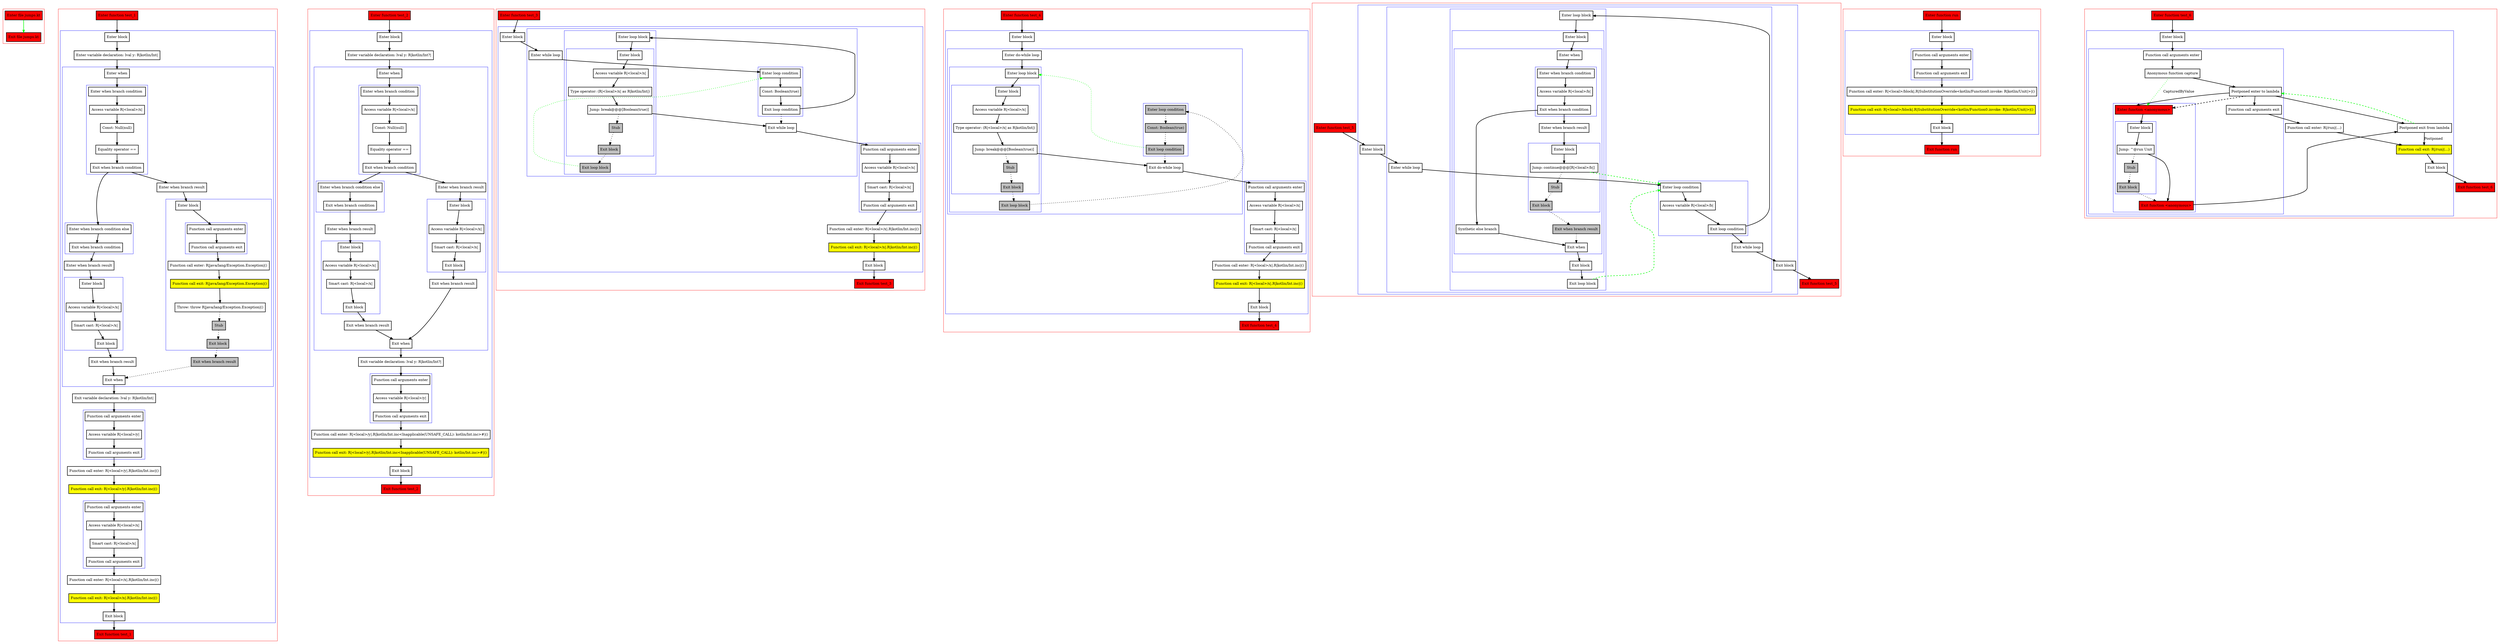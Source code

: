digraph jumps_kt {
    graph [nodesep=3]
    node [shape=box penwidth=2]
    edge [penwidth=2]

    subgraph cluster_0 {
        color=red
        0 [label="Enter file jumps.kt" style="filled" fillcolor=red];
        1 [label="Exit file jumps.kt" style="filled" fillcolor=red];
    }
    0 -> {1} [color=green];

    subgraph cluster_1 {
        color=red
        2 [label="Enter function test_1" style="filled" fillcolor=red];
        subgraph cluster_2 {
            color=blue
            3 [label="Enter block"];
            4 [label="Enter variable declaration: lval y: R|kotlin/Int|"];
            subgraph cluster_3 {
                color=blue
                5 [label="Enter when"];
                subgraph cluster_4 {
                    color=blue
                    6 [label="Enter when branch condition "];
                    7 [label="Access variable R|<local>/x|"];
                    8 [label="Const: Null(null)"];
                    9 [label="Equality operator =="];
                    10 [label="Exit when branch condition"];
                }
                subgraph cluster_5 {
                    color=blue
                    11 [label="Enter when branch condition else"];
                    12 [label="Exit when branch condition"];
                }
                13 [label="Enter when branch result"];
                subgraph cluster_6 {
                    color=blue
                    14 [label="Enter block"];
                    15 [label="Access variable R|<local>/x|"];
                    16 [label="Smart cast: R|<local>/x|"];
                    17 [label="Exit block"];
                }
                18 [label="Exit when branch result"];
                19 [label="Enter when branch result"];
                subgraph cluster_7 {
                    color=blue
                    20 [label="Enter block"];
                    subgraph cluster_8 {
                        color=blue
                        21 [label="Function call arguments enter"];
                        22 [label="Function call arguments exit"];
                    }
                    23 [label="Function call enter: R|java/lang/Exception.Exception|()"];
                    24 [label="Function call exit: R|java/lang/Exception.Exception|()" style="filled" fillcolor=yellow];
                    25 [label="Throw: throw R|java/lang/Exception.Exception|()"];
                    26 [label="Stub" style="filled" fillcolor=gray];
                    27 [label="Exit block" style="filled" fillcolor=gray];
                }
                28 [label="Exit when branch result" style="filled" fillcolor=gray];
                29 [label="Exit when"];
            }
            30 [label="Exit variable declaration: lval y: R|kotlin/Int|"];
            subgraph cluster_9 {
                color=blue
                31 [label="Function call arguments enter"];
                32 [label="Access variable R|<local>/y|"];
                33 [label="Function call arguments exit"];
            }
            34 [label="Function call enter: R|<local>/y|.R|kotlin/Int.inc|()"];
            35 [label="Function call exit: R|<local>/y|.R|kotlin/Int.inc|()" style="filled" fillcolor=yellow];
            subgraph cluster_10 {
                color=blue
                36 [label="Function call arguments enter"];
                37 [label="Access variable R|<local>/x|"];
                38 [label="Smart cast: R|<local>/x|"];
                39 [label="Function call arguments exit"];
            }
            40 [label="Function call enter: R|<local>/x|.R|kotlin/Int.inc|()"];
            41 [label="Function call exit: R|<local>/x|.R|kotlin/Int.inc|()" style="filled" fillcolor=yellow];
            42 [label="Exit block"];
        }
        43 [label="Exit function test_1" style="filled" fillcolor=red];
    }
    2 -> {3};
    3 -> {4};
    4 -> {5};
    5 -> {6};
    6 -> {7};
    7 -> {8};
    8 -> {9};
    9 -> {10};
    10 -> {11 19};
    11 -> {12};
    12 -> {13};
    13 -> {14};
    14 -> {15};
    15 -> {16};
    16 -> {17};
    17 -> {18};
    18 -> {29};
    19 -> {20};
    20 -> {21};
    21 -> {22};
    22 -> {23};
    23 -> {24};
    24 -> {25};
    25 -> {26} [style=dotted];
    26 -> {27} [style=dotted];
    27 -> {28} [style=dotted];
    28 -> {29} [style=dotted];
    29 -> {30};
    30 -> {31};
    31 -> {32};
    32 -> {33};
    33 -> {34};
    34 -> {35};
    35 -> {36};
    36 -> {37};
    37 -> {38};
    38 -> {39};
    39 -> {40};
    40 -> {41};
    41 -> {42};
    42 -> {43};

    subgraph cluster_11 {
        color=red
        44 [label="Enter function test_2" style="filled" fillcolor=red];
        subgraph cluster_12 {
            color=blue
            45 [label="Enter block"];
            46 [label="Enter variable declaration: lval y: R|kotlin/Int?|"];
            subgraph cluster_13 {
                color=blue
                47 [label="Enter when"];
                subgraph cluster_14 {
                    color=blue
                    48 [label="Enter when branch condition "];
                    49 [label="Access variable R|<local>/x|"];
                    50 [label="Const: Null(null)"];
                    51 [label="Equality operator =="];
                    52 [label="Exit when branch condition"];
                }
                subgraph cluster_15 {
                    color=blue
                    53 [label="Enter when branch condition else"];
                    54 [label="Exit when branch condition"];
                }
                55 [label="Enter when branch result"];
                subgraph cluster_16 {
                    color=blue
                    56 [label="Enter block"];
                    57 [label="Access variable R|<local>/x|"];
                    58 [label="Smart cast: R|<local>/x|"];
                    59 [label="Exit block"];
                }
                60 [label="Exit when branch result"];
                61 [label="Enter when branch result"];
                subgraph cluster_17 {
                    color=blue
                    62 [label="Enter block"];
                    63 [label="Access variable R|<local>/x|"];
                    64 [label="Smart cast: R|<local>/x|"];
                    65 [label="Exit block"];
                }
                66 [label="Exit when branch result"];
                67 [label="Exit when"];
            }
            68 [label="Exit variable declaration: lval y: R|kotlin/Int?|"];
            subgraph cluster_18 {
                color=blue
                69 [label="Function call arguments enter"];
                70 [label="Access variable R|<local>/y|"];
                71 [label="Function call arguments exit"];
            }
            72 [label="Function call enter: R|<local>/y|.R|kotlin/Int.inc<Inapplicable(UNSAFE_CALL): kotlin/Int.inc>#|()"];
            73 [label="Function call exit: R|<local>/y|.R|kotlin/Int.inc<Inapplicable(UNSAFE_CALL): kotlin/Int.inc>#|()" style="filled" fillcolor=yellow];
            74 [label="Exit block"];
        }
        75 [label="Exit function test_2" style="filled" fillcolor=red];
    }
    44 -> {45};
    45 -> {46};
    46 -> {47};
    47 -> {48};
    48 -> {49};
    49 -> {50};
    50 -> {51};
    51 -> {52};
    52 -> {53 61};
    53 -> {54};
    54 -> {55};
    55 -> {56};
    56 -> {57};
    57 -> {58};
    58 -> {59};
    59 -> {60};
    60 -> {67};
    61 -> {62};
    62 -> {63};
    63 -> {64};
    64 -> {65};
    65 -> {66};
    66 -> {67};
    67 -> {68};
    68 -> {69};
    69 -> {70};
    70 -> {71};
    71 -> {72};
    72 -> {73};
    73 -> {74};
    74 -> {75};

    subgraph cluster_19 {
        color=red
        76 [label="Enter function test_3" style="filled" fillcolor=red];
        subgraph cluster_20 {
            color=blue
            77 [label="Enter block"];
            subgraph cluster_21 {
                color=blue
                78 [label="Enter while loop"];
                subgraph cluster_22 {
                    color=blue
                    79 [label="Enter loop condition"];
                    80 [label="Const: Boolean(true)"];
                    81 [label="Exit loop condition"];
                }
                subgraph cluster_23 {
                    color=blue
                    82 [label="Enter loop block"];
                    subgraph cluster_24 {
                        color=blue
                        83 [label="Enter block"];
                        84 [label="Access variable R|<local>/x|"];
                        85 [label="Type operator: (R|<local>/x| as R|kotlin/Int|)"];
                        86 [label="Jump: break@@@[Boolean(true)] "];
                        87 [label="Stub" style="filled" fillcolor=gray];
                        88 [label="Exit block" style="filled" fillcolor=gray];
                    }
                    89 [label="Exit loop block" style="filled" fillcolor=gray];
                }
                90 [label="Exit while loop"];
            }
            subgraph cluster_25 {
                color=blue
                91 [label="Function call arguments enter"];
                92 [label="Access variable R|<local>/x|"];
                93 [label="Smart cast: R|<local>/x|"];
                94 [label="Function call arguments exit"];
            }
            95 [label="Function call enter: R|<local>/x|.R|kotlin/Int.inc|()"];
            96 [label="Function call exit: R|<local>/x|.R|kotlin/Int.inc|()" style="filled" fillcolor=yellow];
            97 [label="Exit block"];
        }
        98 [label="Exit function test_3" style="filled" fillcolor=red];
    }
    76 -> {77};
    77 -> {78};
    78 -> {79};
    79 -> {80};
    80 -> {81};
    81 -> {82};
    81 -> {90} [style=dotted];
    82 -> {83};
    83 -> {84};
    84 -> {85};
    85 -> {86};
    86 -> {90};
    86 -> {87} [style=dotted];
    87 -> {88} [style=dotted];
    88 -> {89} [style=dotted];
    89 -> {79} [color=green style=dotted];
    90 -> {91};
    91 -> {92};
    92 -> {93};
    93 -> {94};
    94 -> {95};
    95 -> {96};
    96 -> {97};
    97 -> {98};

    subgraph cluster_26 {
        color=red
        99 [label="Enter function test_4" style="filled" fillcolor=red];
        subgraph cluster_27 {
            color=blue
            100 [label="Enter block"];
            subgraph cluster_28 {
                color=blue
                101 [label="Enter do-while loop"];
                subgraph cluster_29 {
                    color=blue
                    102 [label="Enter loop block"];
                    subgraph cluster_30 {
                        color=blue
                        103 [label="Enter block"];
                        104 [label="Access variable R|<local>/x|"];
                        105 [label="Type operator: (R|<local>/x| as R|kotlin/Int|)"];
                        106 [label="Jump: break@@@[Boolean(true)] "];
                        107 [label="Stub" style="filled" fillcolor=gray];
                        108 [label="Exit block" style="filled" fillcolor=gray];
                    }
                    109 [label="Exit loop block" style="filled" fillcolor=gray];
                }
                subgraph cluster_31 {
                    color=blue
                    110 [label="Enter loop condition" style="filled" fillcolor=gray];
                    111 [label="Const: Boolean(true)" style="filled" fillcolor=gray];
                    112 [label="Exit loop condition" style="filled" fillcolor=gray];
                }
                113 [label="Exit do-while loop"];
            }
            subgraph cluster_32 {
                color=blue
                114 [label="Function call arguments enter"];
                115 [label="Access variable R|<local>/x|"];
                116 [label="Smart cast: R|<local>/x|"];
                117 [label="Function call arguments exit"];
            }
            118 [label="Function call enter: R|<local>/x|.R|kotlin/Int.inc|()"];
            119 [label="Function call exit: R|<local>/x|.R|kotlin/Int.inc|()" style="filled" fillcolor=yellow];
            120 [label="Exit block"];
        }
        121 [label="Exit function test_4" style="filled" fillcolor=red];
    }
    99 -> {100};
    100 -> {101};
    101 -> {102};
    102 -> {103};
    103 -> {104};
    104 -> {105};
    105 -> {106};
    106 -> {113};
    106 -> {107} [style=dotted];
    107 -> {108} [style=dotted];
    108 -> {109} [style=dotted];
    109 -> {110} [style=dotted];
    110 -> {111} [style=dotted];
    111 -> {112} [style=dotted];
    112 -> {102} [color=green style=dotted];
    112 -> {113} [style=dotted];
    113 -> {114};
    114 -> {115};
    115 -> {116};
    116 -> {117};
    117 -> {118};
    118 -> {119};
    119 -> {120};
    120 -> {121};

    subgraph cluster_33 {
        color=red
        122 [label="Enter function test_5" style="filled" fillcolor=red];
        subgraph cluster_34 {
            color=blue
            123 [label="Enter block"];
            subgraph cluster_35 {
                color=blue
                124 [label="Enter while loop"];
                subgraph cluster_36 {
                    color=blue
                    125 [label="Enter loop condition"];
                    126 [label="Access variable R|<local>/b|"];
                    127 [label="Exit loop condition"];
                }
                subgraph cluster_37 {
                    color=blue
                    128 [label="Enter loop block"];
                    subgraph cluster_38 {
                        color=blue
                        129 [label="Enter block"];
                        subgraph cluster_39 {
                            color=blue
                            130 [label="Enter when"];
                            subgraph cluster_40 {
                                color=blue
                                131 [label="Enter when branch condition "];
                                132 [label="Access variable R|<local>/b|"];
                                133 [label="Exit when branch condition"];
                            }
                            134 [label="Synthetic else branch"];
                            135 [label="Enter when branch result"];
                            subgraph cluster_41 {
                                color=blue
                                136 [label="Enter block"];
                                137 [label="Jump: continue@@@[R|<local>/b|] "];
                                138 [label="Stub" style="filled" fillcolor=gray];
                                139 [label="Exit block" style="filled" fillcolor=gray];
                            }
                            140 [label="Exit when branch result" style="filled" fillcolor=gray];
                            141 [label="Exit when"];
                        }
                        142 [label="Exit block"];
                    }
                    143 [label="Exit loop block"];
                }
                144 [label="Exit while loop"];
            }
            145 [label="Exit block"];
        }
        146 [label="Exit function test_5" style="filled" fillcolor=red];
    }
    122 -> {123};
    123 -> {124};
    124 -> {125};
    125 -> {126};
    126 -> {127};
    127 -> {128 144};
    128 -> {129};
    129 -> {130};
    130 -> {131};
    131 -> {132};
    132 -> {133};
    133 -> {134 135};
    134 -> {141};
    135 -> {136};
    136 -> {137};
    137 -> {125} [color=green style=dashed];
    137 -> {138} [style=dotted];
    138 -> {139} [style=dotted];
    139 -> {140} [style=dotted];
    140 -> {141} [style=dotted];
    141 -> {142};
    142 -> {143};
    143 -> {125} [color=green style=dashed];
    144 -> {145};
    145 -> {146};

    subgraph cluster_42 {
        color=red
        147 [label="Enter function run" style="filled" fillcolor=red];
        subgraph cluster_43 {
            color=blue
            148 [label="Enter block"];
            subgraph cluster_44 {
                color=blue
                149 [label="Function call arguments enter"];
                150 [label="Function call arguments exit"];
            }
            151 [label="Function call enter: R|<local>/block|.R|SubstitutionOverride<kotlin/Function0.invoke: R|kotlin/Unit|>|()"];
            152 [label="Function call exit: R|<local>/block|.R|SubstitutionOverride<kotlin/Function0.invoke: R|kotlin/Unit|>|()" style="filled" fillcolor=yellow];
            153 [label="Exit block"];
        }
        154 [label="Exit function run" style="filled" fillcolor=red];
    }
    147 -> {148};
    148 -> {149};
    149 -> {150};
    150 -> {151};
    151 -> {152};
    152 -> {153};
    153 -> {154};

    subgraph cluster_45 {
        color=red
        155 [label="Enter function test_6" style="filled" fillcolor=red];
        subgraph cluster_46 {
            color=blue
            156 [label="Enter block"];
            subgraph cluster_47 {
                color=blue
                157 [label="Function call arguments enter"];
                158 [label="Anonymous function capture"];
                159 [label="Postponed enter to lambda"];
                subgraph cluster_48 {
                    color=blue
                    160 [label="Enter function <anonymous>" style="filled" fillcolor=red];
                    subgraph cluster_49 {
                        color=blue
                        161 [label="Enter block"];
                        162 [label="Jump: ^@run Unit"];
                        163 [label="Stub" style="filled" fillcolor=gray];
                        164 [label="Exit block" style="filled" fillcolor=gray];
                    }
                    165 [label="Exit function <anonymous>" style="filled" fillcolor=red];
                }
                166 [label="Function call arguments exit"];
            }
            167 [label="Function call enter: R|/run|(...)"];
            168 [label="Postponed exit from lambda"];
            169 [label="Function call exit: R|/run|(...)" style="filled" fillcolor=yellow];
            170 [label="Exit block"];
        }
        171 [label="Exit function test_6" style="filled" fillcolor=red];
    }
    155 -> {156};
    156 -> {157};
    157 -> {158};
    158 -> {159};
    158 -> {160} [color=green style=dotted label="CapturedByValue"];
    159 -> {160 166 168};
    159 -> {160} [style=dashed];
    160 -> {161};
    161 -> {162};
    162 -> {165};
    162 -> {163} [style=dotted];
    163 -> {164} [style=dotted];
    164 -> {165} [style=dotted];
    165 -> {168};
    166 -> {167};
    167 -> {169};
    168 -> {159} [color=green style=dashed];
    168 -> {169} [label="Postponed"];
    169 -> {170};
    170 -> {171};

}
